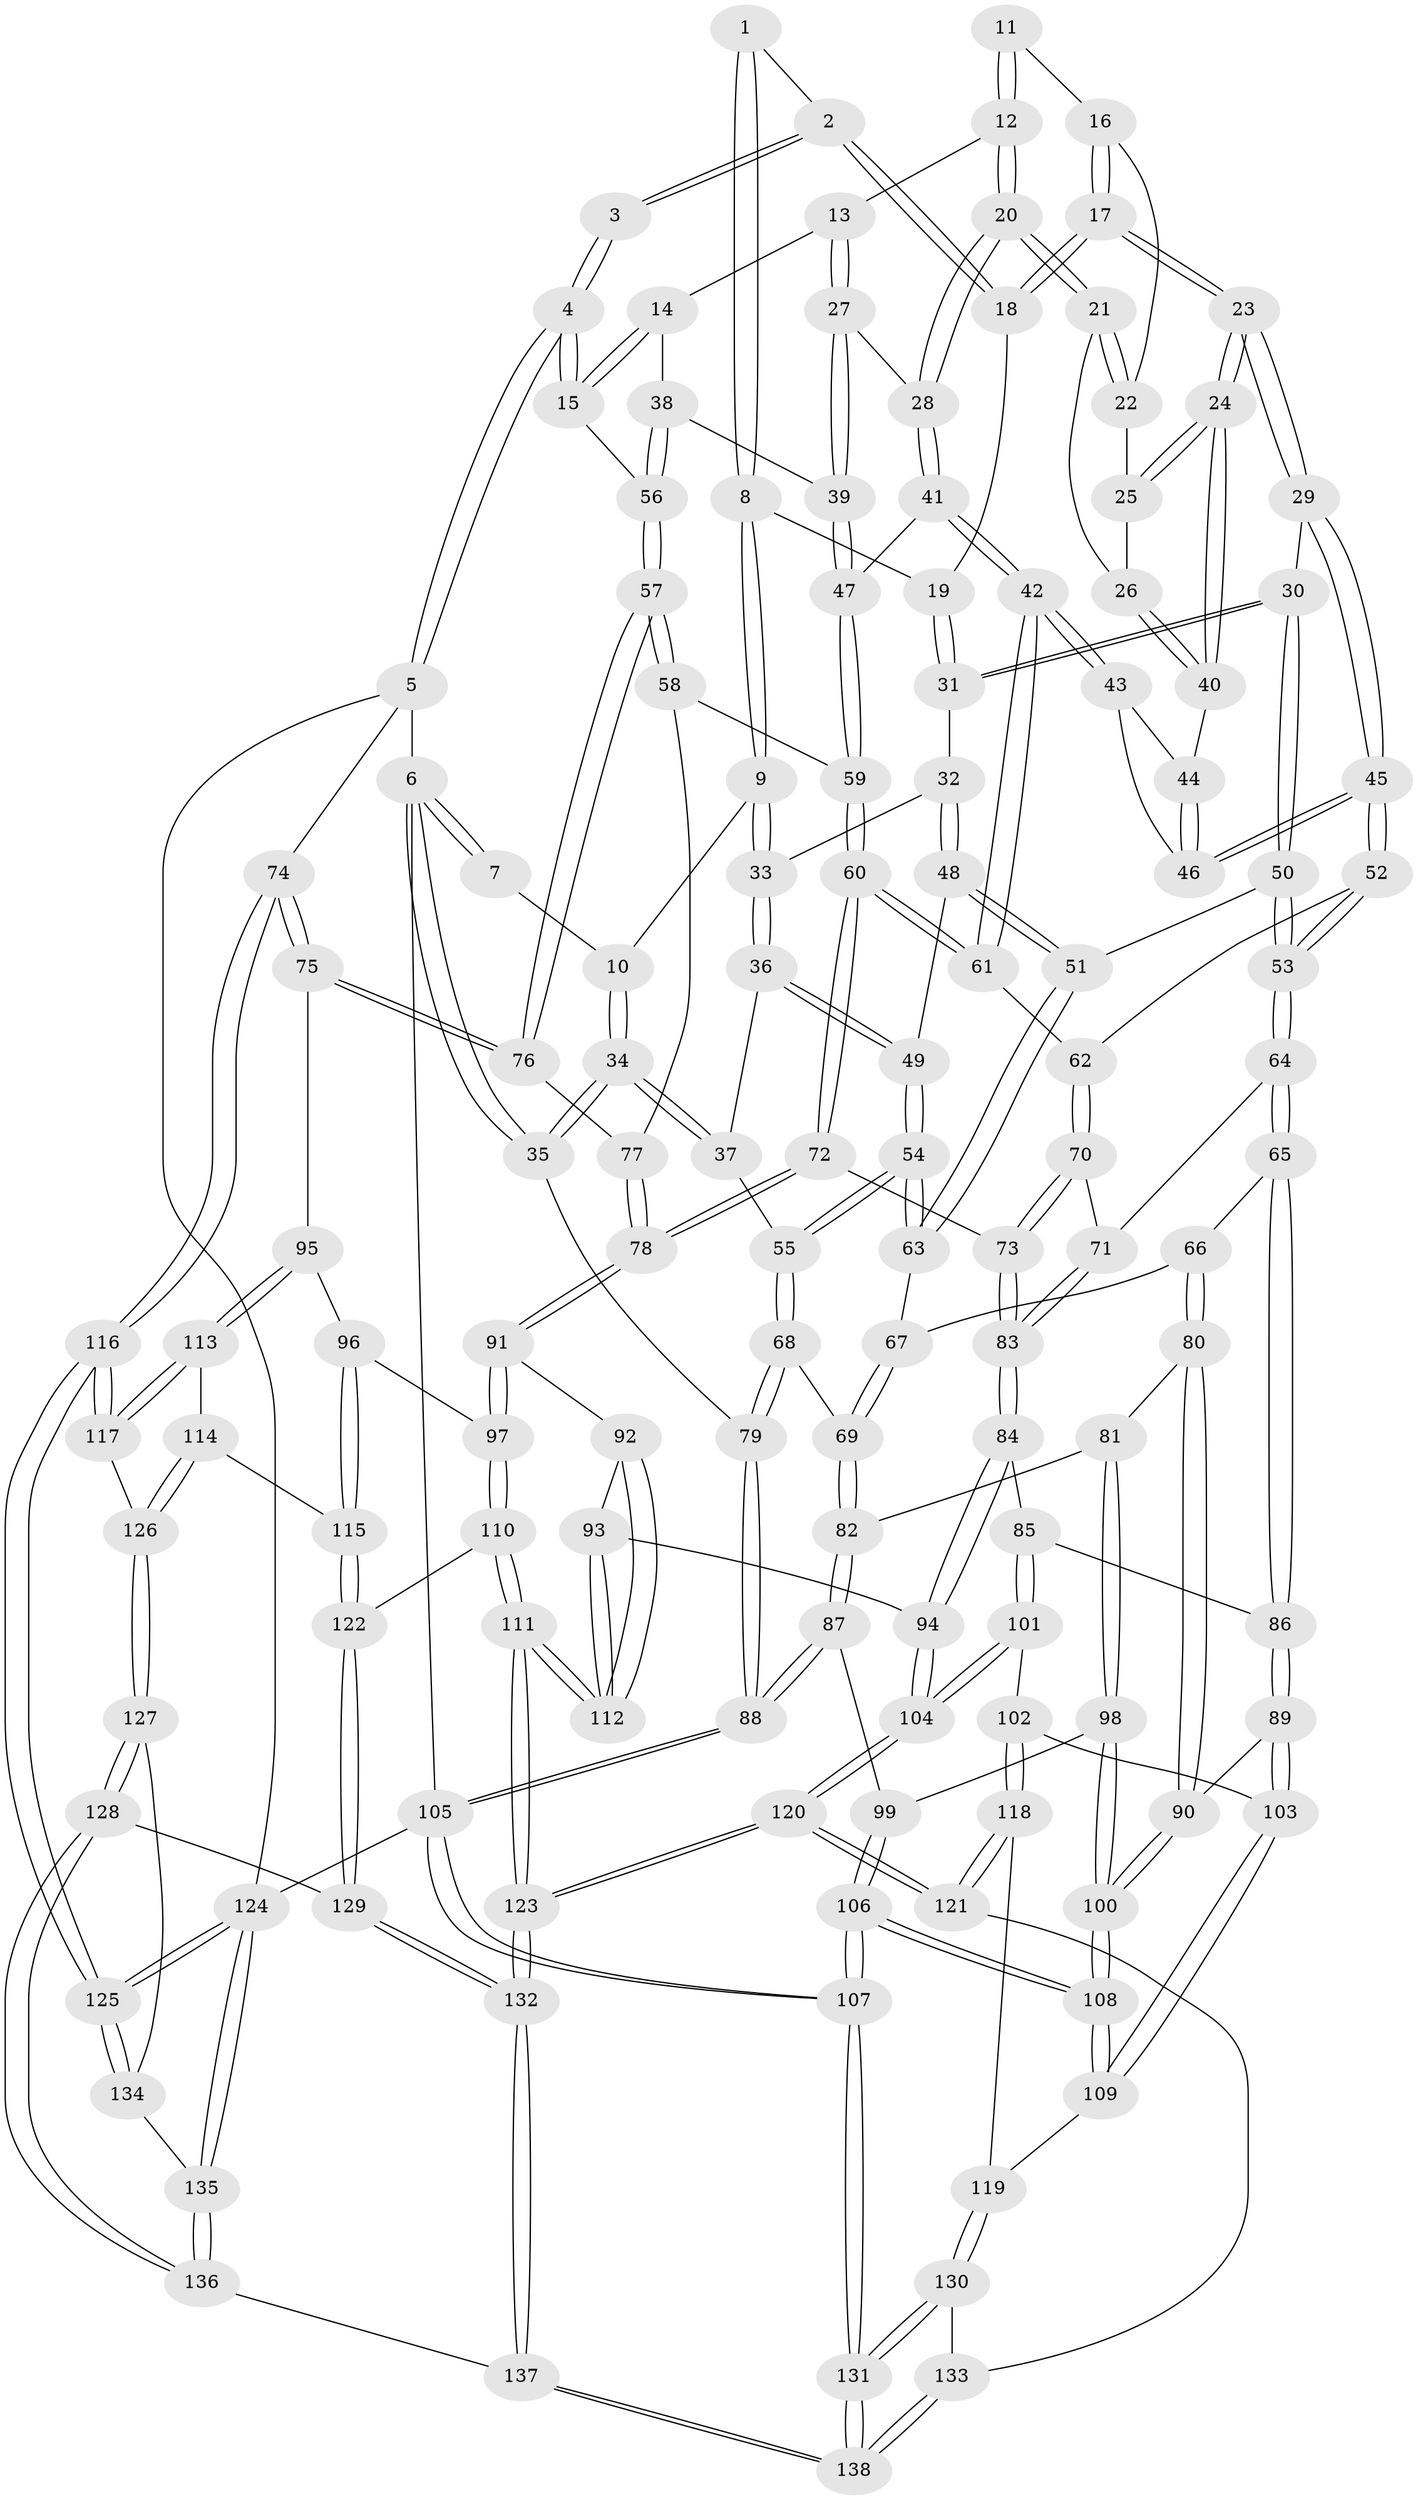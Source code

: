 // coarse degree distribution, {3: 0.14942528735632185, 4: 0.39080459770114945, 5: 0.40229885057471265, 6: 0.04597701149425287, 2: 0.011494252873563218}
// Generated by graph-tools (version 1.1) at 2025/42/03/06/25 10:42:33]
// undirected, 138 vertices, 342 edges
graph export_dot {
graph [start="1"]
  node [color=gray90,style=filled];
  1 [pos="+0.2312490713029137+0"];
  2 [pos="+0.3213165733194755+0"];
  3 [pos="+0.4875348252375598+0"];
  4 [pos="+1+0"];
  5 [pos="+1+0"];
  6 [pos="+0+0"];
  7 [pos="+0+0"];
  8 [pos="+0.15197790916444645+0.11971256917693375"];
  9 [pos="+0.12287232686247863+0.15388872839389345"];
  10 [pos="+0.04401979842464144+0.1570831657985955"];
  11 [pos="+0.4906839398156667+0"];
  12 [pos="+0.5885683014433472+0.11087214131572357"];
  13 [pos="+0.7449357814333661+0.12423251221610601"];
  14 [pos="+0.8958235768531775+0.01736206966268302"];
  15 [pos="+1+0"];
  16 [pos="+0.4744701166360808+0.02628985651229107"];
  17 [pos="+0.3650568885512785+0.20939871514826272"];
  18 [pos="+0.33644409827925437+0.15095413444475683"];
  19 [pos="+0.22945668340386655+0.17025501002977927"];
  20 [pos="+0.5777172623335854+0.20204874347468493"];
  21 [pos="+0.5527969685529761+0.20507120244853894"];
  22 [pos="+0.4686303417743249+0.11259038238408334"];
  23 [pos="+0.3664108943371533+0.21257959149801137"];
  24 [pos="+0.3849460090883686+0.20762687351809986"];
  25 [pos="+0.45738938976151977+0.1383683847114745"];
  26 [pos="+0.5059904624855233+0.22300202859325027"];
  27 [pos="+0.6794152292673872+0.22947994480683245"];
  28 [pos="+0.5782487253461814+0.20255328203537878"];
  29 [pos="+0.3573953147635426+0.23758141134980532"];
  30 [pos="+0.2864521230925489+0.2651879744553929"];
  31 [pos="+0.26010477484426175+0.2604048505327225"];
  32 [pos="+0.22806024883985296+0.27147505552232454"];
  33 [pos="+0.13548103998787467+0.2489955507503115"];
  34 [pos="+0+0.27501692074674033"];
  35 [pos="+0+0.2768338881450014"];
  36 [pos="+0.1225555450835449+0.2704575948910211"];
  37 [pos="+0.05443078557852818+0.2905442834040788"];
  38 [pos="+0.7242870151183303+0.29723974526072305"];
  39 [pos="+0.7067734843829355+0.29380715304081395"];
  40 [pos="+0.5034482477311587+0.22482078443890885"];
  41 [pos="+0.5744455514860523+0.33333027734526754"];
  42 [pos="+0.5585066756297479+0.3502447629508659"];
  43 [pos="+0.5108899277229981+0.3211476737750373"];
  44 [pos="+0.5015188621833289+0.23239303038094017"];
  45 [pos="+0.40771094095370153+0.3278865473848123"];
  46 [pos="+0.41304872095786693+0.32621450260971846"];
  47 [pos="+0.6859904484267412+0.3166035776645279"];
  48 [pos="+0.20689463941372915+0.36294115295157525"];
  49 [pos="+0.14279893055195367+0.35703809998449687"];
  50 [pos="+0.28671988797741854+0.37243724256836147"];
  51 [pos="+0.2183109867554151+0.3731712969997044"];
  52 [pos="+0.3982828092010791+0.37257773130212773"];
  53 [pos="+0.36229245847826+0.4359403257546096"];
  54 [pos="+0.10249872549964537+0.40857494874990846"];
  55 [pos="+0.08950370561779764+0.42441742525690673"];
  56 [pos="+0.8495148779321267+0.338102457122359"];
  57 [pos="+0.8574264745338034+0.408559975129014"];
  58 [pos="+0.6929908551028221+0.4320195034218525"];
  59 [pos="+0.6741360946841056+0.42676247724146643"];
  60 [pos="+0.6641465885063315+0.43201116764992775"];
  61 [pos="+0.5577953902662652+0.36132727068952336"];
  62 [pos="+0.5370753475371223+0.3970054578708594"];
  63 [pos="+0.21322089574170033+0.4100665261612722"];
  64 [pos="+0.3622941507398703+0.436011178077112"];
  65 [pos="+0.3477269068738416+0.4538826469805476"];
  66 [pos="+0.23004656386531794+0.47763697790051185"];
  67 [pos="+0.2127112499996742+0.415703623309377"];
  68 [pos="+0.07840294670912756+0.44585373007252693"];
  69 [pos="+0.08046475151727417+0.4483697025270756"];
  70 [pos="+0.5308527919162411+0.4535482274245762"];
  71 [pos="+0.4007240653857935+0.4570559784170068"];
  72 [pos="+0.622002312373884+0.49487453426045874"];
  73 [pos="+0.5460550688336673+0.47855198626234646"];
  74 [pos="+1+0.558446486106276"];
  75 [pos="+0.9587128011064642+0.5543734958212307"];
  76 [pos="+0.8813228561717873+0.4563633541933028"];
  77 [pos="+0.7297897293383175+0.5050968147094661"];
  78 [pos="+0.6721076964192605+0.6152543396649018"];
  79 [pos="+0+0.40418997312514876"];
  80 [pos="+0.1695390550109551+0.5377172968005486"];
  81 [pos="+0.1384854903575861+0.5309595094345009"];
  82 [pos="+0.12822084123278096+0.5245262109411719"];
  83 [pos="+0.48481534427669415+0.5933351460859302"];
  84 [pos="+0.484814106541391+0.5933922535125449"];
  85 [pos="+0.38191539487371057+0.588901010411318"];
  86 [pos="+0.33149838608260623+0.5739141182671836"];
  87 [pos="+0+0.6083332830543136"];
  88 [pos="+0+0.574370513992763"];
  89 [pos="+0.26283384421609995+0.6366718793202213"];
  90 [pos="+0.24865655567938433+0.6323014973292514"];
  91 [pos="+0.6732765152829457+0.6260158745367711"];
  92 [pos="+0.6367117118626721+0.639495868041872"];
  93 [pos="+0.5268559957065272+0.660332781945151"];
  94 [pos="+0.520287506510547+0.6607521156813695"];
  95 [pos="+0.9029894096826996+0.6055436824602096"];
  96 [pos="+0.8139546630301635+0.6415213170455022"];
  97 [pos="+0.7262263649582333+0.6522547955660877"];
  98 [pos="+0.09102490498745763+0.6665763937540311"];
  99 [pos="+0.06696458226889676+0.6756411894058558"];
  100 [pos="+0.16539544305678086+0.6895296407206842"];
  101 [pos="+0.3920060707182219+0.6926976250651882"];
  102 [pos="+0.32404575165574306+0.6952974663488182"];
  103 [pos="+0.28326560611225826+0.6729089173144277"];
  104 [pos="+0.48546760535552774+0.7095711451830823"];
  105 [pos="+0+1"];
  106 [pos="+0+1"];
  107 [pos="+0+1"];
  108 [pos="+0.1449703462454938+0.830818446478447"];
  109 [pos="+0.24181734123088136+0.7872376348197202"];
  110 [pos="+0.7148635949085962+0.7786479748522919"];
  111 [pos="+0.6280233556399186+0.8247293101684938"];
  112 [pos="+0.6222414311343347+0.7981530588702807"];
  113 [pos="+0.9099303774716572+0.7259379510702368"];
  114 [pos="+0.8502958997410186+0.8055951590900281"];
  115 [pos="+0.8221624516768016+0.7884955783177569"];
  116 [pos="+1+1"];
  117 [pos="+0.9614067602316619+0.8483480190273608"];
  118 [pos="+0.3569298895752143+0.8170915401830986"];
  119 [pos="+0.3072671917345292+0.8230507363968328"];
  120 [pos="+0.47035690180566925+0.8659126257102047"];
  121 [pos="+0.4590043984342393+0.8662154081294569"];
  122 [pos="+0.7516036548159827+0.8190845577365603"];
  123 [pos="+0.5476957074957342+0.9351687687111625"];
  124 [pos="+1+1"];
  125 [pos="+1+1"];
  126 [pos="+0.8754232842476072+0.8551263854251915"];
  127 [pos="+0.8427270159391396+0.8866846092631162"];
  128 [pos="+0.800980208831689+0.8995612526973689"];
  129 [pos="+0.7584273312358176+0.856416760005077"];
  130 [pos="+0.2647394624422333+0.9104574135747766"];
  131 [pos="+0+1"];
  132 [pos="+0.5602923021500229+0.9634418018846175"];
  133 [pos="+0.4336851959371982+0.8818194613614085"];
  134 [pos="+0.8539552996821966+0.9026184659007631"];
  135 [pos="+0.9465839537477669+1"];
  136 [pos="+0.6998385892229566+1"];
  137 [pos="+0.6054686398439509+1"];
  138 [pos="+0.030059121419316364+1"];
  1 -- 2;
  1 -- 8;
  1 -- 8;
  2 -- 3;
  2 -- 3;
  2 -- 18;
  2 -- 18;
  3 -- 4;
  3 -- 4;
  4 -- 5;
  4 -- 5;
  4 -- 15;
  4 -- 15;
  5 -- 6;
  5 -- 74;
  5 -- 124;
  6 -- 7;
  6 -- 7;
  6 -- 35;
  6 -- 35;
  6 -- 105;
  7 -- 10;
  8 -- 9;
  8 -- 9;
  8 -- 19;
  9 -- 10;
  9 -- 33;
  9 -- 33;
  10 -- 34;
  10 -- 34;
  11 -- 12;
  11 -- 12;
  11 -- 16;
  12 -- 13;
  12 -- 20;
  12 -- 20;
  13 -- 14;
  13 -- 27;
  13 -- 27;
  14 -- 15;
  14 -- 15;
  14 -- 38;
  15 -- 56;
  16 -- 17;
  16 -- 17;
  16 -- 22;
  17 -- 18;
  17 -- 18;
  17 -- 23;
  17 -- 23;
  18 -- 19;
  19 -- 31;
  19 -- 31;
  20 -- 21;
  20 -- 21;
  20 -- 28;
  20 -- 28;
  21 -- 22;
  21 -- 22;
  21 -- 26;
  22 -- 25;
  23 -- 24;
  23 -- 24;
  23 -- 29;
  23 -- 29;
  24 -- 25;
  24 -- 25;
  24 -- 40;
  24 -- 40;
  25 -- 26;
  26 -- 40;
  26 -- 40;
  27 -- 28;
  27 -- 39;
  27 -- 39;
  28 -- 41;
  28 -- 41;
  29 -- 30;
  29 -- 45;
  29 -- 45;
  30 -- 31;
  30 -- 31;
  30 -- 50;
  30 -- 50;
  31 -- 32;
  32 -- 33;
  32 -- 48;
  32 -- 48;
  33 -- 36;
  33 -- 36;
  34 -- 35;
  34 -- 35;
  34 -- 37;
  34 -- 37;
  35 -- 79;
  36 -- 37;
  36 -- 49;
  36 -- 49;
  37 -- 55;
  38 -- 39;
  38 -- 56;
  38 -- 56;
  39 -- 47;
  39 -- 47;
  40 -- 44;
  41 -- 42;
  41 -- 42;
  41 -- 47;
  42 -- 43;
  42 -- 43;
  42 -- 61;
  42 -- 61;
  43 -- 44;
  43 -- 46;
  44 -- 46;
  44 -- 46;
  45 -- 46;
  45 -- 46;
  45 -- 52;
  45 -- 52;
  47 -- 59;
  47 -- 59;
  48 -- 49;
  48 -- 51;
  48 -- 51;
  49 -- 54;
  49 -- 54;
  50 -- 51;
  50 -- 53;
  50 -- 53;
  51 -- 63;
  51 -- 63;
  52 -- 53;
  52 -- 53;
  52 -- 62;
  53 -- 64;
  53 -- 64;
  54 -- 55;
  54 -- 55;
  54 -- 63;
  54 -- 63;
  55 -- 68;
  55 -- 68;
  56 -- 57;
  56 -- 57;
  57 -- 58;
  57 -- 58;
  57 -- 76;
  57 -- 76;
  58 -- 59;
  58 -- 77;
  59 -- 60;
  59 -- 60;
  60 -- 61;
  60 -- 61;
  60 -- 72;
  60 -- 72;
  61 -- 62;
  62 -- 70;
  62 -- 70;
  63 -- 67;
  64 -- 65;
  64 -- 65;
  64 -- 71;
  65 -- 66;
  65 -- 86;
  65 -- 86;
  66 -- 67;
  66 -- 80;
  66 -- 80;
  67 -- 69;
  67 -- 69;
  68 -- 69;
  68 -- 79;
  68 -- 79;
  69 -- 82;
  69 -- 82;
  70 -- 71;
  70 -- 73;
  70 -- 73;
  71 -- 83;
  71 -- 83;
  72 -- 73;
  72 -- 78;
  72 -- 78;
  73 -- 83;
  73 -- 83;
  74 -- 75;
  74 -- 75;
  74 -- 116;
  74 -- 116;
  75 -- 76;
  75 -- 76;
  75 -- 95;
  76 -- 77;
  77 -- 78;
  77 -- 78;
  78 -- 91;
  78 -- 91;
  79 -- 88;
  79 -- 88;
  80 -- 81;
  80 -- 90;
  80 -- 90;
  81 -- 82;
  81 -- 98;
  81 -- 98;
  82 -- 87;
  82 -- 87;
  83 -- 84;
  83 -- 84;
  84 -- 85;
  84 -- 94;
  84 -- 94;
  85 -- 86;
  85 -- 101;
  85 -- 101;
  86 -- 89;
  86 -- 89;
  87 -- 88;
  87 -- 88;
  87 -- 99;
  88 -- 105;
  88 -- 105;
  89 -- 90;
  89 -- 103;
  89 -- 103;
  90 -- 100;
  90 -- 100;
  91 -- 92;
  91 -- 97;
  91 -- 97;
  92 -- 93;
  92 -- 112;
  92 -- 112;
  93 -- 94;
  93 -- 112;
  93 -- 112;
  94 -- 104;
  94 -- 104;
  95 -- 96;
  95 -- 113;
  95 -- 113;
  96 -- 97;
  96 -- 115;
  96 -- 115;
  97 -- 110;
  97 -- 110;
  98 -- 99;
  98 -- 100;
  98 -- 100;
  99 -- 106;
  99 -- 106;
  100 -- 108;
  100 -- 108;
  101 -- 102;
  101 -- 104;
  101 -- 104;
  102 -- 103;
  102 -- 118;
  102 -- 118;
  103 -- 109;
  103 -- 109;
  104 -- 120;
  104 -- 120;
  105 -- 107;
  105 -- 107;
  105 -- 124;
  106 -- 107;
  106 -- 107;
  106 -- 108;
  106 -- 108;
  107 -- 131;
  107 -- 131;
  108 -- 109;
  108 -- 109;
  109 -- 119;
  110 -- 111;
  110 -- 111;
  110 -- 122;
  111 -- 112;
  111 -- 112;
  111 -- 123;
  111 -- 123;
  113 -- 114;
  113 -- 117;
  113 -- 117;
  114 -- 115;
  114 -- 126;
  114 -- 126;
  115 -- 122;
  115 -- 122;
  116 -- 117;
  116 -- 117;
  116 -- 125;
  116 -- 125;
  117 -- 126;
  118 -- 119;
  118 -- 121;
  118 -- 121;
  119 -- 130;
  119 -- 130;
  120 -- 121;
  120 -- 121;
  120 -- 123;
  120 -- 123;
  121 -- 133;
  122 -- 129;
  122 -- 129;
  123 -- 132;
  123 -- 132;
  124 -- 125;
  124 -- 125;
  124 -- 135;
  124 -- 135;
  125 -- 134;
  125 -- 134;
  126 -- 127;
  126 -- 127;
  127 -- 128;
  127 -- 128;
  127 -- 134;
  128 -- 129;
  128 -- 136;
  128 -- 136;
  129 -- 132;
  129 -- 132;
  130 -- 131;
  130 -- 131;
  130 -- 133;
  131 -- 138;
  131 -- 138;
  132 -- 137;
  132 -- 137;
  133 -- 138;
  133 -- 138;
  134 -- 135;
  135 -- 136;
  135 -- 136;
  136 -- 137;
  137 -- 138;
  137 -- 138;
}
